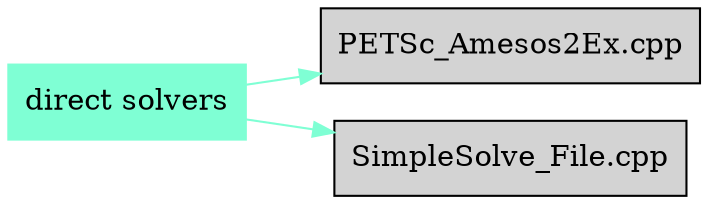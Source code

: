 digraph bettersoftware {
            rankdir = LR;
            ratio = fill;
            node [style=filled];
            node [shape = box];
"direct solvers" [colorscheme="svg" color="aquamarine"];
"direct solvers" ->  "PETSc_Amesos2Ex.cpp" [colorscheme="svg" color="aquamarine"];
"direct solvers" ->  "SimpleSolve_File.cpp" [colorscheme="svg" color="aquamarine"];
}